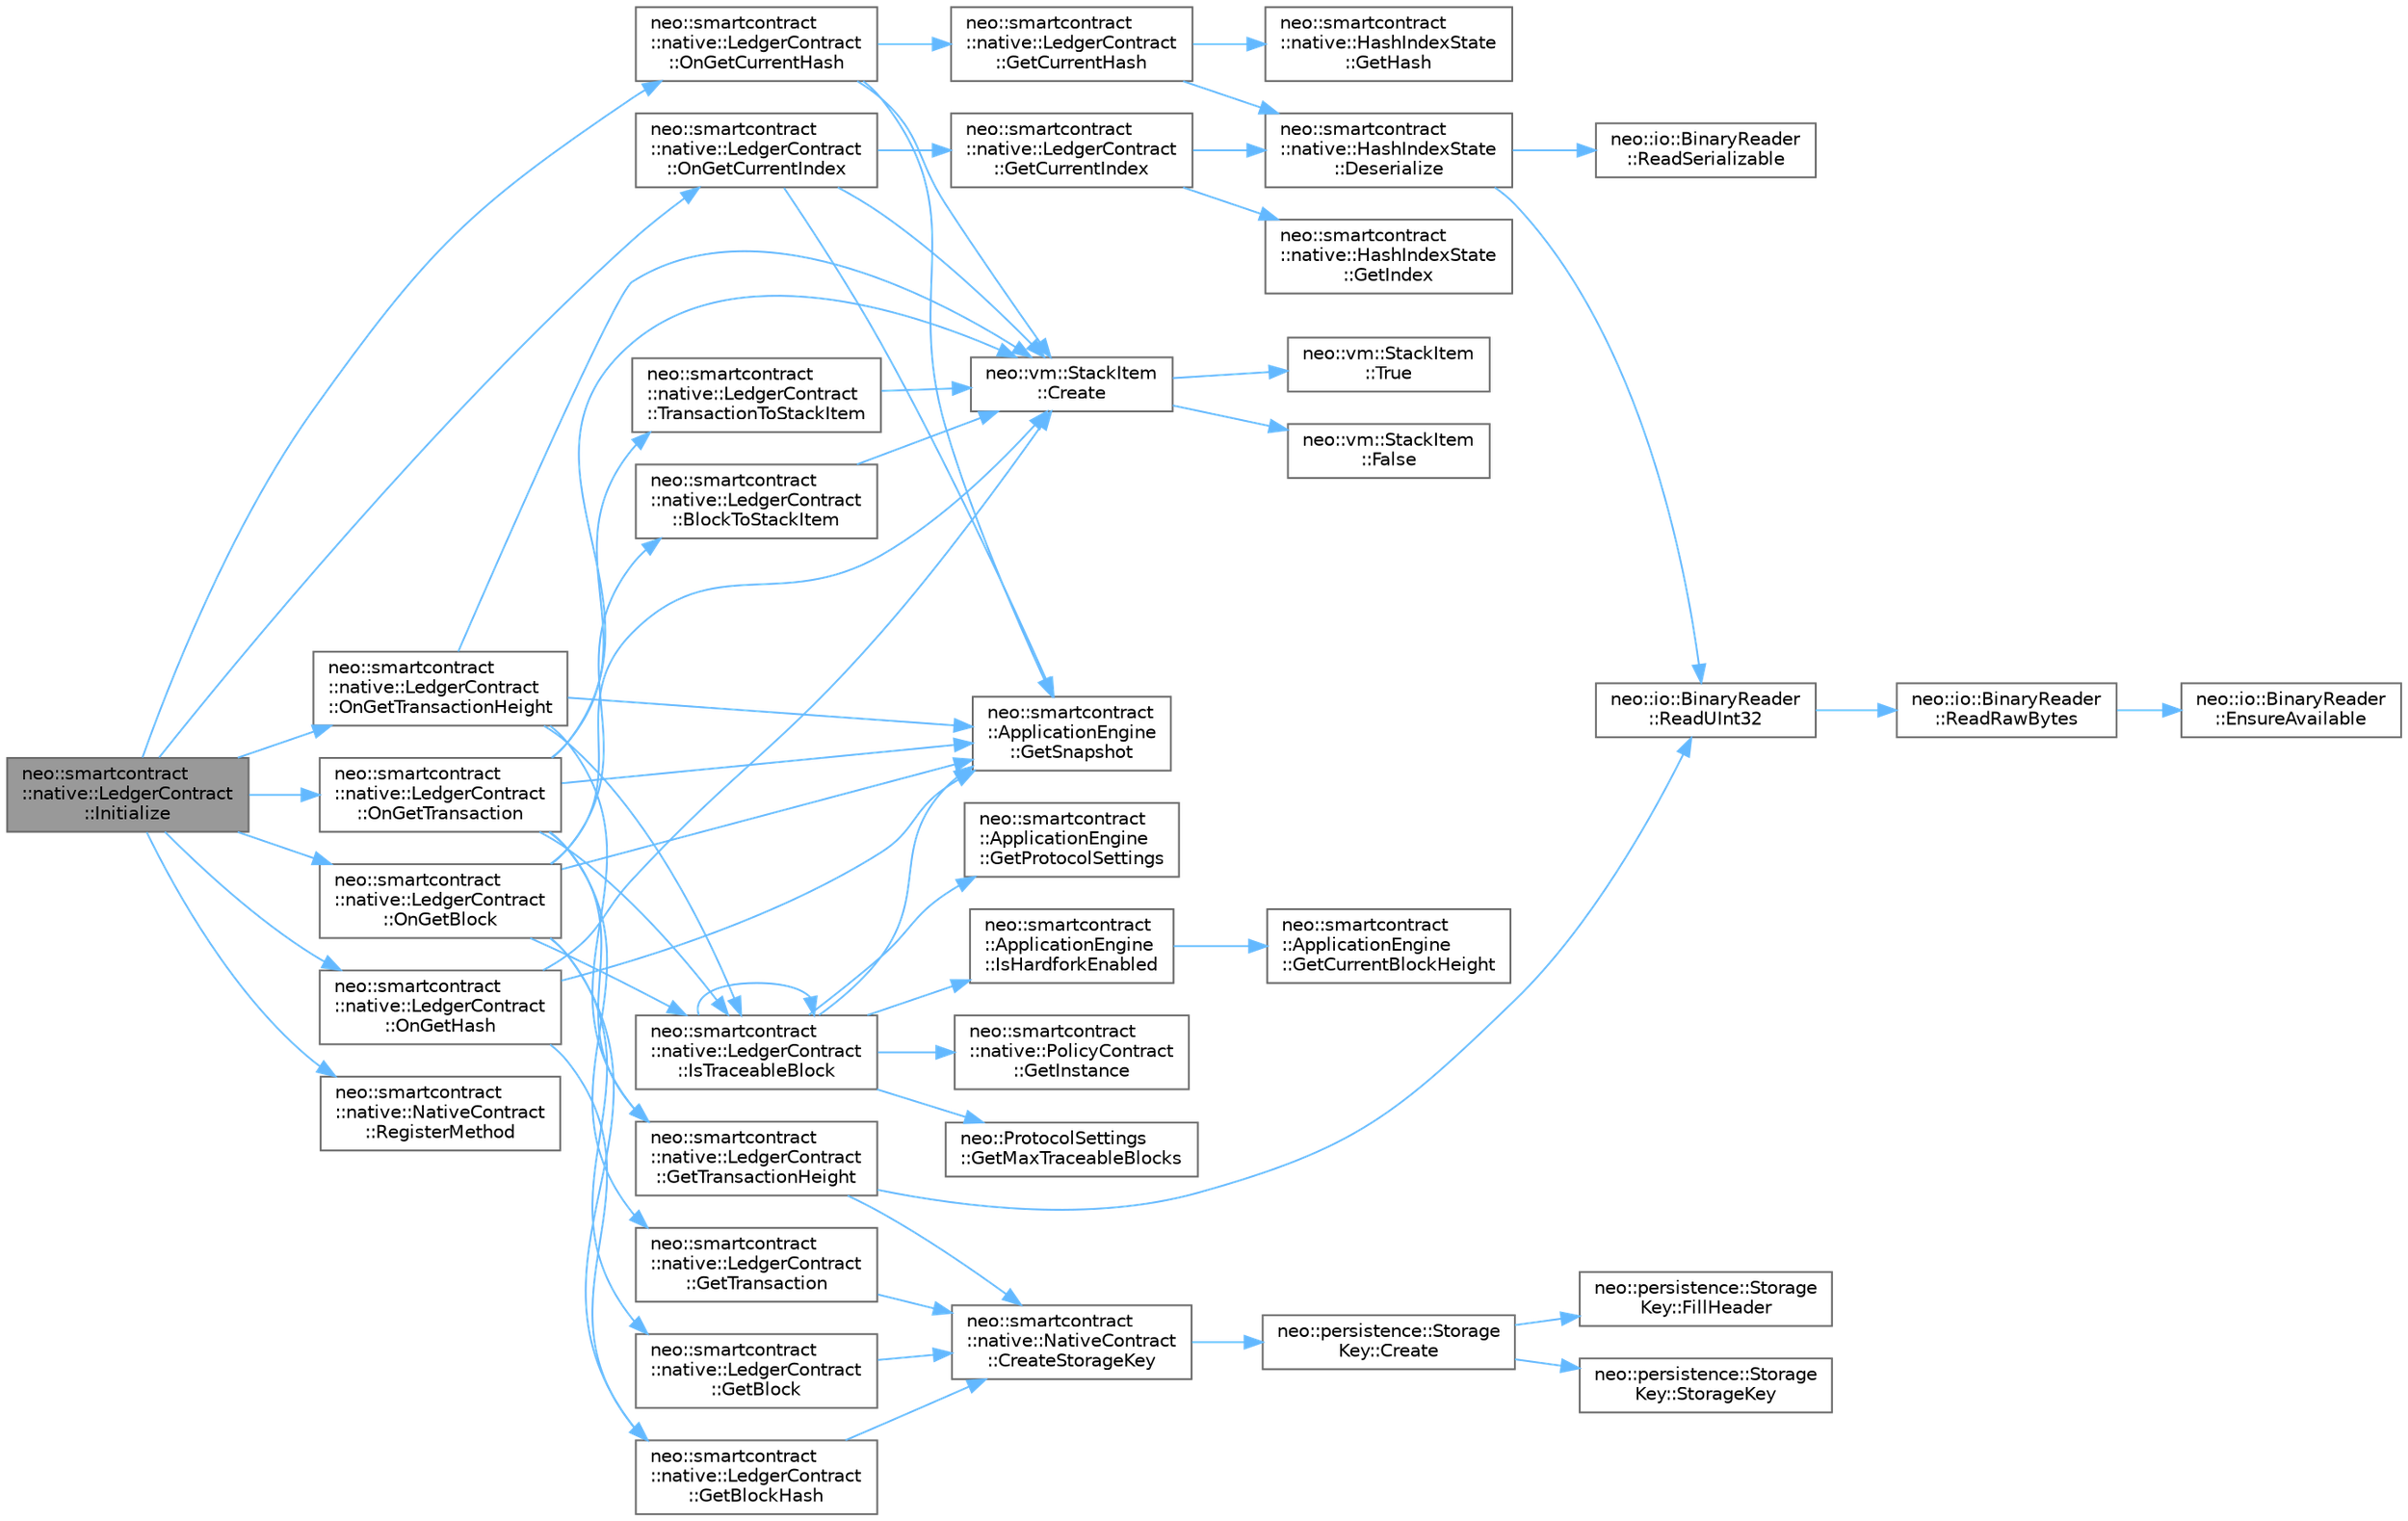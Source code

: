 digraph "neo::smartcontract::native::LedgerContract::Initialize"
{
 // LATEX_PDF_SIZE
  bgcolor="transparent";
  edge [fontname=Helvetica,fontsize=10,labelfontname=Helvetica,labelfontsize=10];
  node [fontname=Helvetica,fontsize=10,shape=box,height=0.2,width=0.4];
  rankdir="LR";
  Node1 [id="Node000001",label="neo::smartcontract\l::native::LedgerContract\l::Initialize",height=0.2,width=0.4,color="gray40", fillcolor="grey60", style="filled", fontcolor="black",tooltip="Initializes the contract."];
  Node1 -> Node2 [id="edge60_Node000001_Node000002",color="steelblue1",style="solid",tooltip=" "];
  Node2 [id="Node000002",label="neo::smartcontract\l::native::LedgerContract\l::OnGetBlock",height=0.2,width=0.4,color="grey40", fillcolor="white", style="filled",URL="$classneo_1_1smartcontract_1_1native_1_1_ledger_contract.html#abc4d0668091634031e7f3489a1f2df0e",tooltip="Handles the getBlock method."];
  Node2 -> Node3 [id="edge61_Node000002_Node000003",color="steelblue1",style="solid",tooltip=" "];
  Node3 [id="Node000003",label="neo::smartcontract\l::native::LedgerContract\l::BlockToStackItem",height=0.2,width=0.4,color="grey40", fillcolor="white", style="filled",URL="$classneo_1_1smartcontract_1_1native_1_1_ledger_contract.html#a0ae8493abd3821e256cbd8b2d4a56b84",tooltip="Converts a block to a stack item."];
  Node3 -> Node4 [id="edge62_Node000003_Node000004",color="steelblue1",style="solid",tooltip=" "];
  Node4 [id="Node000004",label="neo::vm::StackItem\l::Create",height=0.2,width=0.4,color="grey40", fillcolor="white", style="filled",URL="$classneo_1_1vm_1_1_stack_item.html#a1d67a8c02d58d56410378b997c2e7855",tooltip="Creates a primitive stack item."];
  Node4 -> Node5 [id="edge63_Node000004_Node000005",color="steelblue1",style="solid",tooltip=" "];
  Node5 [id="Node000005",label="neo::vm::StackItem\l::False",height=0.2,width=0.4,color="grey40", fillcolor="white", style="filled",URL="$classneo_1_1vm_1_1_stack_item.html#a759c1a70f6481936eb089083a5fa2d4e",tooltip="Gets the false stack item."];
  Node4 -> Node6 [id="edge64_Node000004_Node000006",color="steelblue1",style="solid",tooltip=" "];
  Node6 [id="Node000006",label="neo::vm::StackItem\l::True",height=0.2,width=0.4,color="grey40", fillcolor="white", style="filled",URL="$classneo_1_1vm_1_1_stack_item.html#ac5c88a02b66663d80e61942bb425391c",tooltip="Gets the true stack item."];
  Node2 -> Node4 [id="edge65_Node000002_Node000004",color="steelblue1",style="solid",tooltip=" "];
  Node2 -> Node7 [id="edge66_Node000002_Node000007",color="steelblue1",style="solid",tooltip=" "];
  Node7 [id="Node000007",label="neo::smartcontract\l::native::LedgerContract\l::GetBlock",height=0.2,width=0.4,color="grey40", fillcolor="white", style="filled",URL="$classneo_1_1smartcontract_1_1native_1_1_ledger_contract.html#a3194e243d9cd12784d6bda5a48caccbe",tooltip="Gets the block for the specified hash."];
  Node7 -> Node8 [id="edge67_Node000007_Node000008",color="steelblue1",style="solid",tooltip=" "];
  Node8 [id="Node000008",label="neo::smartcontract\l::native::NativeContract\l::CreateStorageKey",height=0.2,width=0.4,color="grey40", fillcolor="white", style="filled",URL="$classneo_1_1smartcontract_1_1native_1_1_native_contract.html#a5a9ec24cc4c1584fb00fdf32f614dbd8",tooltip="Creates a storage key with the specified prefix."];
  Node8 -> Node9 [id="edge68_Node000008_Node000009",color="steelblue1",style="solid",tooltip=" "];
  Node9 [id="Node000009",label="neo::persistence::Storage\lKey::Create",height=0.2,width=0.4,color="grey40", fillcolor="white", style="filled",URL="$classneo_1_1persistence_1_1_storage_key.html#ae7001770e96642cfdb2f878c6264bf51",tooltip="Creates a storage key with contract ID and prefix."];
  Node9 -> Node10 [id="edge69_Node000009_Node000010",color="steelblue1",style="solid",tooltip=" "];
  Node10 [id="Node000010",label="neo::persistence::Storage\lKey::FillHeader",height=0.2,width=0.4,color="grey40", fillcolor="white", style="filled",URL="$classneo_1_1persistence_1_1_storage_key.html#a4a6ee8a47d7cfb0b3802d3697ddf571f",tooltip="Fills the header (contract ID + prefix) into a span."];
  Node9 -> Node11 [id="edge70_Node000009_Node000011",color="steelblue1",style="solid",tooltip=" "];
  Node11 [id="Node000011",label="neo::persistence::Storage\lKey::StorageKey",height=0.2,width=0.4,color="grey40", fillcolor="white", style="filled",URL="$classneo_1_1persistence_1_1_storage_key.html#a26e71bde9629f81837c84d69d83fd75a",tooltip="Constructs an empty StorageKey."];
  Node2 -> Node12 [id="edge71_Node000002_Node000012",color="steelblue1",style="solid",tooltip=" "];
  Node12 [id="Node000012",label="neo::smartcontract\l::native::LedgerContract\l::GetBlockHash",height=0.2,width=0.4,color="grey40", fillcolor="white", style="filled",URL="$classneo_1_1smartcontract_1_1native_1_1_ledger_contract.html#a0a55f0427e7584a355d72bf4b4038859",tooltip="Gets the block hash for the specified index."];
  Node12 -> Node8 [id="edge72_Node000012_Node000008",color="steelblue1",style="solid",tooltip=" "];
  Node2 -> Node13 [id="edge73_Node000002_Node000013",color="steelblue1",style="solid",tooltip=" "];
  Node13 [id="Node000013",label="neo::smartcontract\l::ApplicationEngine\l::GetSnapshot",height=0.2,width=0.4,color="grey40", fillcolor="white", style="filled",URL="$classneo_1_1smartcontract_1_1_application_engine.html#a4b11ba8a68aa0ac32ba0263c293ff1e4",tooltip="Gets the snapshot."];
  Node2 -> Node14 [id="edge74_Node000002_Node000014",color="steelblue1",style="solid",tooltip=" "];
  Node14 [id="Node000014",label="neo::smartcontract\l::native::LedgerContract\l::IsTraceableBlock",height=0.2,width=0.4,color="grey40", fillcolor="white", style="filled",URL="$classneo_1_1smartcontract_1_1native_1_1_ledger_contract.html#a50aece401effa302a644114ef226a56a",tooltip="Checks if a block is traceable."];
  Node14 -> Node15 [id="edge75_Node000014_Node000015",color="steelblue1",style="solid",tooltip=" "];
  Node15 [id="Node000015",label="neo::smartcontract\l::native::PolicyContract\l::GetInstance",height=0.2,width=0.4,color="grey40", fillcolor="white", style="filled",URL="$classneo_1_1smartcontract_1_1native_1_1_policy_contract.html#ae73620726c425e67f0ccb59806a8829e",tooltip="Gets the instance."];
  Node14 -> Node16 [id="edge76_Node000014_Node000016",color="steelblue1",style="solid",tooltip=" "];
  Node16 [id="Node000016",label="neo::ProtocolSettings\l::GetMaxTraceableBlocks",height=0.2,width=0.4,color="grey40", fillcolor="white", style="filled",URL="$classneo_1_1_protocol_settings.html#a10eca38d6babf35c1f71f9d4e4b7e39b",tooltip="Gets the maximum number of traceable blocks."];
  Node14 -> Node17 [id="edge77_Node000014_Node000017",color="steelblue1",style="solid",tooltip=" "];
  Node17 [id="Node000017",label="neo::smartcontract\l::ApplicationEngine\l::GetProtocolSettings",height=0.2,width=0.4,color="grey40", fillcolor="white", style="filled",URL="$classneo_1_1smartcontract_1_1_application_engine.html#af7d805438860e0b964982f0244ec21f6",tooltip="Gets the protocol settings."];
  Node14 -> Node13 [id="edge78_Node000014_Node000013",color="steelblue1",style="solid",tooltip=" "];
  Node14 -> Node18 [id="edge79_Node000014_Node000018",color="steelblue1",style="solid",tooltip=" "];
  Node18 [id="Node000018",label="neo::smartcontract\l::ApplicationEngine\l::IsHardforkEnabled",height=0.2,width=0.4,color="grey40", fillcolor="white", style="filled",URL="$classneo_1_1smartcontract_1_1_application_engine.html#a544a3e5e53fcd849a58827b094192292",tooltip="Checks if a hardfork is enabled."];
  Node18 -> Node19 [id="edge80_Node000018_Node000019",color="steelblue1",style="solid",tooltip=" "];
  Node19 [id="Node000019",label="neo::smartcontract\l::ApplicationEngine\l::GetCurrentBlockHeight",height=0.2,width=0.4,color="grey40", fillcolor="white", style="filled",URL="$classneo_1_1smartcontract_1_1_application_engine.html#a69998c51d4ffa36e0e1e1450dbf6a78a",tooltip="Gets the current block height."];
  Node14 -> Node14 [id="edge81_Node000014_Node000014",color="steelblue1",style="solid",tooltip=" "];
  Node1 -> Node20 [id="edge82_Node000001_Node000020",color="steelblue1",style="solid",tooltip=" "];
  Node20 [id="Node000020",label="neo::smartcontract\l::native::LedgerContract\l::OnGetCurrentHash",height=0.2,width=0.4,color="grey40", fillcolor="white", style="filled",URL="$classneo_1_1smartcontract_1_1native_1_1_ledger_contract.html#af831fafe63971eaef2f643579eb175fb",tooltip="Handles the getCurrentHash method."];
  Node20 -> Node4 [id="edge83_Node000020_Node000004",color="steelblue1",style="solid",tooltip=" "];
  Node20 -> Node21 [id="edge84_Node000020_Node000021",color="steelblue1",style="solid",tooltip=" "];
  Node21 [id="Node000021",label="neo::smartcontract\l::native::LedgerContract\l::GetCurrentHash",height=0.2,width=0.4,color="grey40", fillcolor="white", style="filled",URL="$classneo_1_1smartcontract_1_1native_1_1_ledger_contract.html#ab12872aadf86b59c0f2668f1c75eaad4",tooltip="Gets the current block hash."];
  Node21 -> Node22 [id="edge85_Node000021_Node000022",color="steelblue1",style="solid",tooltip=" "];
  Node22 [id="Node000022",label="neo::smartcontract\l::native::HashIndexState\l::Deserialize",height=0.2,width=0.4,color="grey40", fillcolor="white", style="filled",URL="$classneo_1_1smartcontract_1_1native_1_1_hash_index_state.html#a0a27f939b81e515e98cb8a604f4ca4f6",tooltip="Deserializes the hash index state from a binary reader."];
  Node22 -> Node23 [id="edge86_Node000022_Node000023",color="steelblue1",style="solid",tooltip=" "];
  Node23 [id="Node000023",label="neo::io::BinaryReader\l::ReadSerializable",height=0.2,width=0.4,color="grey40", fillcolor="white", style="filled",URL="$classneo_1_1io_1_1_binary_reader.html#adfdd39b482480819e993cc3c39a77ec2",tooltip="Reads a serializable object from the stream."];
  Node22 -> Node24 [id="edge87_Node000022_Node000024",color="steelblue1",style="solid",tooltip=" "];
  Node24 [id="Node000024",label="neo::io::BinaryReader\l::ReadUInt32",height=0.2,width=0.4,color="grey40", fillcolor="white", style="filled",URL="$classneo_1_1io_1_1_binary_reader.html#adc2c9cfae535b86f63855d77cdb2662b",tooltip="Reads a 32-bit unsigned integer from the stream."];
  Node24 -> Node25 [id="edge88_Node000024_Node000025",color="steelblue1",style="solid",tooltip=" "];
  Node25 [id="Node000025",label="neo::io::BinaryReader\l::ReadRawBytes",height=0.2,width=0.4,color="grey40", fillcolor="white", style="filled",URL="$classneo_1_1io_1_1_binary_reader.html#a890faf334a0500b4474a6b2f91e63e51",tooltip="Helper method to read raw bytes from either stream or memory."];
  Node25 -> Node26 [id="edge89_Node000025_Node000026",color="steelblue1",style="solid",tooltip=" "];
  Node26 [id="Node000026",label="neo::io::BinaryReader\l::EnsureAvailable",height=0.2,width=0.4,color="grey40", fillcolor="white", style="filled",URL="$classneo_1_1io_1_1_binary_reader.html#a2bfd19e979fbdb9b340cc8dd78a9ca72",tooltip="Checks if enough bytes are available to read."];
  Node21 -> Node27 [id="edge90_Node000021_Node000027",color="steelblue1",style="solid",tooltip=" "];
  Node27 [id="Node000027",label="neo::smartcontract\l::native::HashIndexState\l::GetHash",height=0.2,width=0.4,color="grey40", fillcolor="white", style="filled",URL="$classneo_1_1smartcontract_1_1native_1_1_hash_index_state.html#a361a5d6f154bc468fee0f0b5280144af",tooltip="Gets the hash."];
  Node20 -> Node13 [id="edge91_Node000020_Node000013",color="steelblue1",style="solid",tooltip=" "];
  Node1 -> Node28 [id="edge92_Node000001_Node000028",color="steelblue1",style="solid",tooltip=" "];
  Node28 [id="Node000028",label="neo::smartcontract\l::native::LedgerContract\l::OnGetCurrentIndex",height=0.2,width=0.4,color="grey40", fillcolor="white", style="filled",URL="$classneo_1_1smartcontract_1_1native_1_1_ledger_contract.html#aecc86bf8b6b931b3a935ff86bbdb6d60",tooltip="Handles the getCurrentIndex method."];
  Node28 -> Node4 [id="edge93_Node000028_Node000004",color="steelblue1",style="solid",tooltip=" "];
  Node28 -> Node29 [id="edge94_Node000028_Node000029",color="steelblue1",style="solid",tooltip=" "];
  Node29 [id="Node000029",label="neo::smartcontract\l::native::LedgerContract\l::GetCurrentIndex",height=0.2,width=0.4,color="grey40", fillcolor="white", style="filled",URL="$classneo_1_1smartcontract_1_1native_1_1_ledger_contract.html#af60a0d089fc43379c050bd00dd1999d7",tooltip="Gets the current block index."];
  Node29 -> Node22 [id="edge95_Node000029_Node000022",color="steelblue1",style="solid",tooltip=" "];
  Node29 -> Node30 [id="edge96_Node000029_Node000030",color="steelblue1",style="solid",tooltip=" "];
  Node30 [id="Node000030",label="neo::smartcontract\l::native::HashIndexState\l::GetIndex",height=0.2,width=0.4,color="grey40", fillcolor="white", style="filled",URL="$classneo_1_1smartcontract_1_1native_1_1_hash_index_state.html#a6e2642b809efca743b1048765464dda3",tooltip="Gets the index."];
  Node28 -> Node13 [id="edge97_Node000028_Node000013",color="steelblue1",style="solid",tooltip=" "];
  Node1 -> Node31 [id="edge98_Node000001_Node000031",color="steelblue1",style="solid",tooltip=" "];
  Node31 [id="Node000031",label="neo::smartcontract\l::native::LedgerContract\l::OnGetHash",height=0.2,width=0.4,color="grey40", fillcolor="white", style="filled",URL="$classneo_1_1smartcontract_1_1native_1_1_ledger_contract.html#a072d1d4da03147c3760c19afd8702e87",tooltip="Handles the getHash method."];
  Node31 -> Node4 [id="edge99_Node000031_Node000004",color="steelblue1",style="solid",tooltip=" "];
  Node31 -> Node12 [id="edge100_Node000031_Node000012",color="steelblue1",style="solid",tooltip=" "];
  Node31 -> Node13 [id="edge101_Node000031_Node000013",color="steelblue1",style="solid",tooltip=" "];
  Node1 -> Node32 [id="edge102_Node000001_Node000032",color="steelblue1",style="solid",tooltip=" "];
  Node32 [id="Node000032",label="neo::smartcontract\l::native::LedgerContract\l::OnGetTransaction",height=0.2,width=0.4,color="grey40", fillcolor="white", style="filled",URL="$classneo_1_1smartcontract_1_1native_1_1_ledger_contract.html#aa7420f43ab96ab31e736e653ed3b9ef1",tooltip="Handles the getTransaction method."];
  Node32 -> Node4 [id="edge103_Node000032_Node000004",color="steelblue1",style="solid",tooltip=" "];
  Node32 -> Node13 [id="edge104_Node000032_Node000013",color="steelblue1",style="solid",tooltip=" "];
  Node32 -> Node33 [id="edge105_Node000032_Node000033",color="steelblue1",style="solid",tooltip=" "];
  Node33 [id="Node000033",label="neo::smartcontract\l::native::LedgerContract\l::GetTransaction",height=0.2,width=0.4,color="grey40", fillcolor="white", style="filled",URL="$classneo_1_1smartcontract_1_1native_1_1_ledger_contract.html#a6a0794abb67b276127fd791e895def9f",tooltip="Gets the transaction for the specified hash."];
  Node33 -> Node8 [id="edge106_Node000033_Node000008",color="steelblue1",style="solid",tooltip=" "];
  Node32 -> Node34 [id="edge107_Node000032_Node000034",color="steelblue1",style="solid",tooltip=" "];
  Node34 [id="Node000034",label="neo::smartcontract\l::native::LedgerContract\l::GetTransactionHeight",height=0.2,width=0.4,color="grey40", fillcolor="white", style="filled",URL="$classneo_1_1smartcontract_1_1native_1_1_ledger_contract.html#aae742000ab45882e5043ea99ad641523",tooltip="Gets the transaction height for the specified hash."];
  Node34 -> Node8 [id="edge108_Node000034_Node000008",color="steelblue1",style="solid",tooltip=" "];
  Node34 -> Node24 [id="edge109_Node000034_Node000024",color="steelblue1",style="solid",tooltip=" "];
  Node32 -> Node14 [id="edge110_Node000032_Node000014",color="steelblue1",style="solid",tooltip=" "];
  Node32 -> Node35 [id="edge111_Node000032_Node000035",color="steelblue1",style="solid",tooltip=" "];
  Node35 [id="Node000035",label="neo::smartcontract\l::native::LedgerContract\l::TransactionToStackItem",height=0.2,width=0.4,color="grey40", fillcolor="white", style="filled",URL="$classneo_1_1smartcontract_1_1native_1_1_ledger_contract.html#ab706d1441ffc6cc46d0674c61ba9af66",tooltip="Converts a transaction to a stack item."];
  Node35 -> Node4 [id="edge112_Node000035_Node000004",color="steelblue1",style="solid",tooltip=" "];
  Node1 -> Node36 [id="edge113_Node000001_Node000036",color="steelblue1",style="solid",tooltip=" "];
  Node36 [id="Node000036",label="neo::smartcontract\l::native::LedgerContract\l::OnGetTransactionHeight",height=0.2,width=0.4,color="grey40", fillcolor="white", style="filled",URL="$classneo_1_1smartcontract_1_1native_1_1_ledger_contract.html#a69810b8b7ae500dd7da211fae55d2f8a",tooltip="Handles the getTransactionHeight method."];
  Node36 -> Node4 [id="edge114_Node000036_Node000004",color="steelblue1",style="solid",tooltip=" "];
  Node36 -> Node13 [id="edge115_Node000036_Node000013",color="steelblue1",style="solid",tooltip=" "];
  Node36 -> Node34 [id="edge116_Node000036_Node000034",color="steelblue1",style="solid",tooltip=" "];
  Node36 -> Node14 [id="edge117_Node000036_Node000014",color="steelblue1",style="solid",tooltip=" "];
  Node1 -> Node37 [id="edge118_Node000001_Node000037",color="steelblue1",style="solid",tooltip=" "];
  Node37 [id="Node000037",label="neo::smartcontract\l::native::NativeContract\l::RegisterMethod",height=0.2,width=0.4,color="grey40", fillcolor="white", style="filled",URL="$classneo_1_1smartcontract_1_1native_1_1_native_contract.html#a26af9bcd266b59f910293081ef334993",tooltip="Registers a method."];
}
